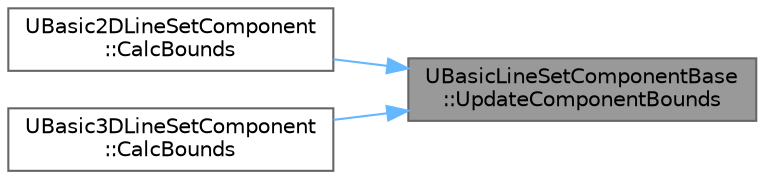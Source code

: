 digraph "UBasicLineSetComponentBase::UpdateComponentBounds"
{
 // INTERACTIVE_SVG=YES
 // LATEX_PDF_SIZE
  bgcolor="transparent";
  edge [fontname=Helvetica,fontsize=10,labelfontname=Helvetica,labelfontsize=10];
  node [fontname=Helvetica,fontsize=10,shape=box,height=0.2,width=0.4];
  rankdir="RL";
  Node1 [id="Node000001",label="UBasicLineSetComponentBase\l::UpdateComponentBounds",height=0.2,width=0.4,color="gray40", fillcolor="grey60", style="filled", fontcolor="black",tooltip="Update component bounds using a provided function that determines the box around all line positions."];
  Node1 -> Node2 [id="edge1_Node000001_Node000002",dir="back",color="steelblue1",style="solid",tooltip=" "];
  Node2 [id="Node000002",label="UBasic2DLineSetComponent\l::CalcBounds",height=0.2,width=0.4,color="grey40", fillcolor="white", style="filled",URL="$d9/dc5/classUBasic2DLineSetComponent.html#af36c201d21861ea8f6ae61d0050ee383",tooltip=" "];
  Node1 -> Node3 [id="edge2_Node000001_Node000003",dir="back",color="steelblue1",style="solid",tooltip=" "];
  Node3 [id="Node000003",label="UBasic3DLineSetComponent\l::CalcBounds",height=0.2,width=0.4,color="grey40", fillcolor="white", style="filled",URL="$d2/de2/classUBasic3DLineSetComponent.html#aac7f70f5fc5a0c97d7f57c920a9e97a2",tooltip=" "];
}

